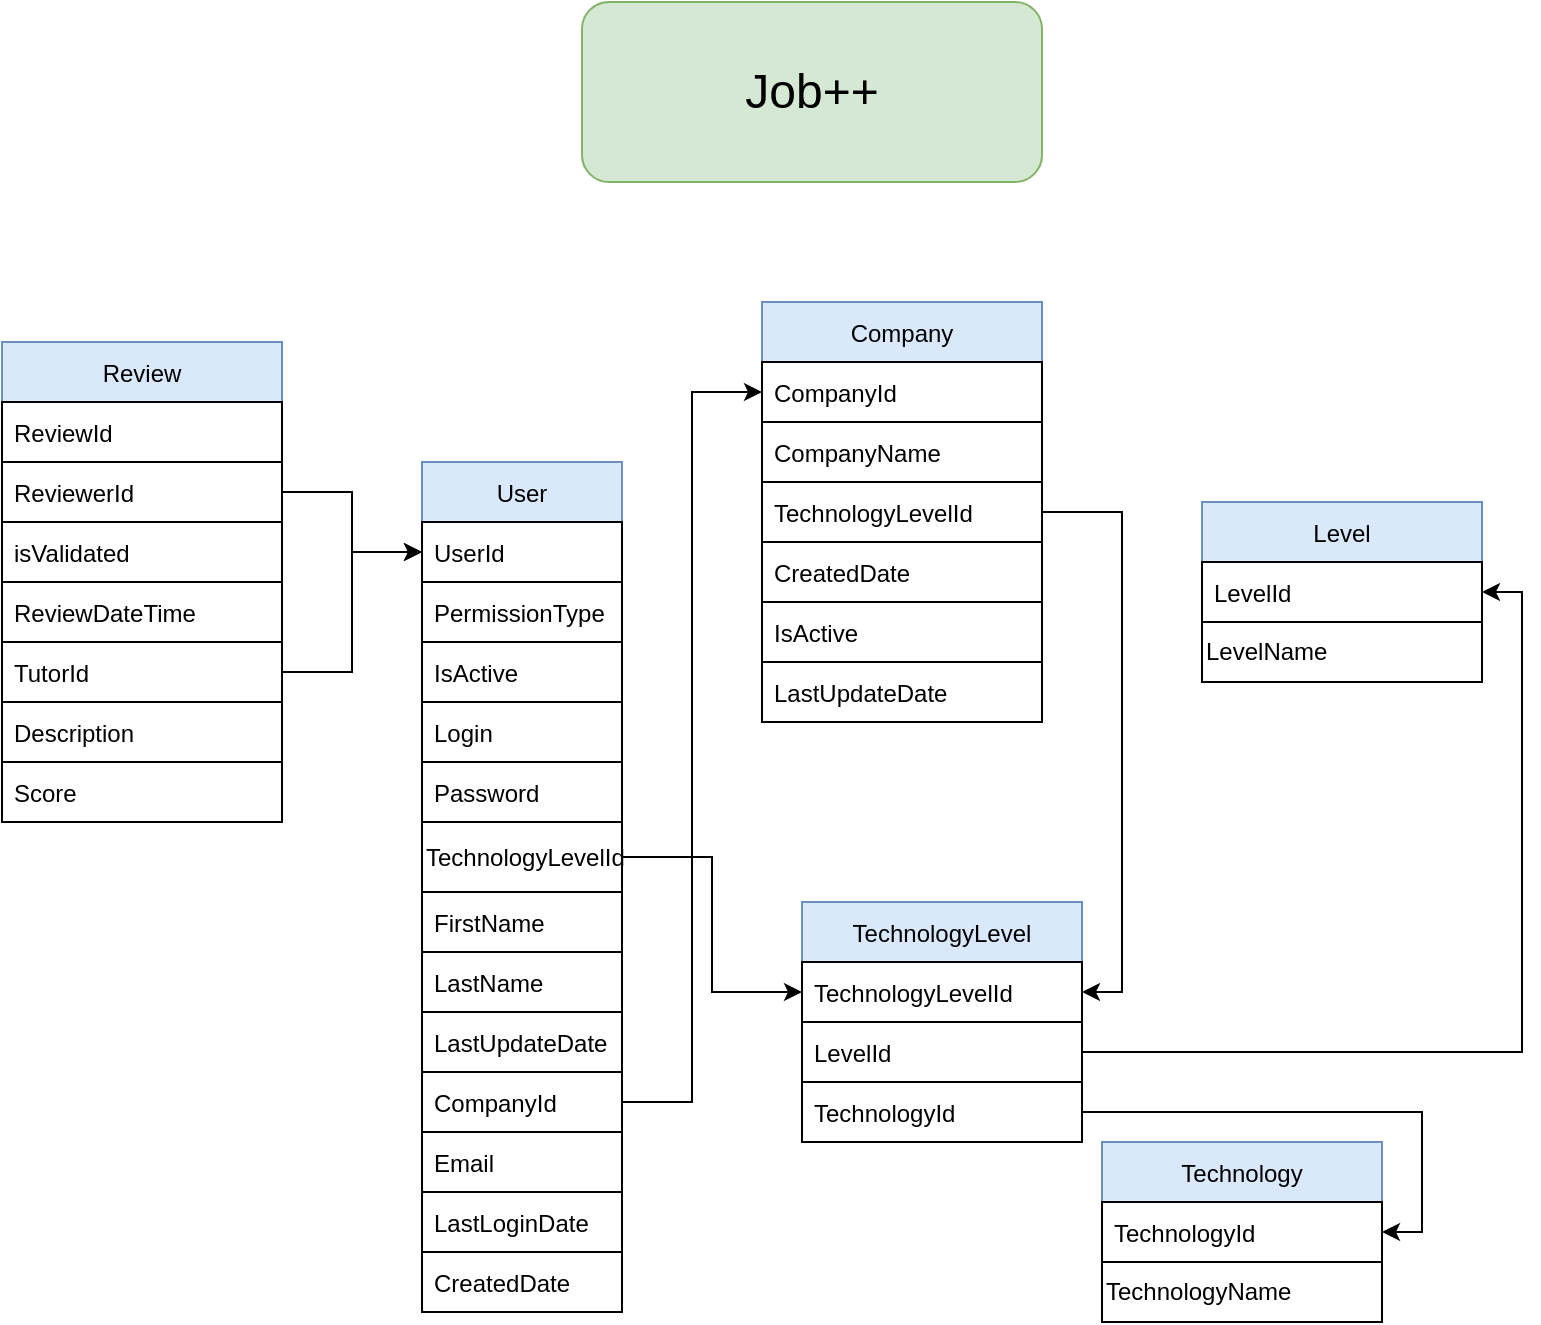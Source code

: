 <mxfile version="20.0.4" type="github">
  <diagram id="wccBdDFyRFkUmfeS-EkB" name="Page-1">
    <mxGraphModel dx="1422" dy="762" grid="1" gridSize="10" guides="1" tooltips="1" connect="1" arrows="1" fold="1" page="1" pageScale="1" pageWidth="827" pageHeight="1169" math="0" shadow="0">
      <root>
        <mxCell id="0" />
        <mxCell id="1" parent="0" />
        <mxCell id="nXmtdxjM0oqpbhqeiXkt-5" value="User" style="swimlane;fontStyle=0;childLayout=stackLayout;horizontal=1;startSize=30;horizontalStack=0;resizeParent=1;resizeParentMax=0;resizeLast=0;collapsible=1;marginBottom=0;swimlaneLine=1;fillColor=#dae8fc;strokeColor=#6c8ebf;" parent="1" vertex="1">
          <mxGeometry x="250" y="500" width="100" height="90" as="geometry" />
        </mxCell>
        <mxCell id="nXmtdxjM0oqpbhqeiXkt-6" value="UserId" style="text;strokeColor=default;fillColor=none;align=left;verticalAlign=middle;spacingLeft=4;spacingRight=4;overflow=hidden;points=[[0,0.5],[1,0.5]];portConstraint=eastwest;rotatable=0;" parent="nXmtdxjM0oqpbhqeiXkt-5" vertex="1">
          <mxGeometry y="30" width="100" height="30" as="geometry" />
        </mxCell>
        <mxCell id="nXmtdxjM0oqpbhqeiXkt-7" value="PermissionType" style="text;strokeColor=default;fillColor=none;align=left;verticalAlign=middle;spacingLeft=4;spacingRight=4;overflow=hidden;points=[[0,0.5],[1,0.5]];portConstraint=eastwest;rotatable=0;" parent="nXmtdxjM0oqpbhqeiXkt-5" vertex="1">
          <mxGeometry y="60" width="100" height="30" as="geometry" />
        </mxCell>
        <mxCell id="nXmtdxjM0oqpbhqeiXkt-9" value="Review" style="swimlane;fontStyle=0;childLayout=stackLayout;horizontal=1;startSize=30;horizontalStack=0;resizeParent=1;resizeParentMax=0;resizeLast=0;collapsible=1;marginBottom=0;fillColor=#dae8fc;strokeColor=#6c8ebf;" parent="1" vertex="1">
          <mxGeometry x="40" y="440" width="140" height="120" as="geometry" />
        </mxCell>
        <mxCell id="nXmtdxjM0oqpbhqeiXkt-10" value="ReviewId" style="text;strokeColor=default;fillColor=none;align=left;verticalAlign=middle;spacingLeft=4;spacingRight=4;overflow=hidden;points=[[0,0.5],[1,0.5]];portConstraint=eastwest;rotatable=0;" parent="nXmtdxjM0oqpbhqeiXkt-9" vertex="1">
          <mxGeometry y="30" width="140" height="30" as="geometry" />
        </mxCell>
        <mxCell id="nXmtdxjM0oqpbhqeiXkt-11" value="ReviewerId" style="text;strokeColor=default;fillColor=none;align=left;verticalAlign=middle;spacingLeft=4;spacingRight=4;overflow=hidden;points=[[0,0.5],[1,0.5]];portConstraint=eastwest;rotatable=0;" parent="nXmtdxjM0oqpbhqeiXkt-9" vertex="1">
          <mxGeometry y="60" width="140" height="30" as="geometry" />
        </mxCell>
        <mxCell id="nXmtdxjM0oqpbhqeiXkt-12" value="isValidated" style="text;strokeColor=default;fillColor=none;align=left;verticalAlign=middle;spacingLeft=4;spacingRight=4;overflow=hidden;points=[[0,0.5],[1,0.5]];portConstraint=eastwest;rotatable=0;" parent="nXmtdxjM0oqpbhqeiXkt-9" vertex="1">
          <mxGeometry y="90" width="140" height="30" as="geometry" />
        </mxCell>
        <mxCell id="nXmtdxjM0oqpbhqeiXkt-13" value="LastLoginDate" style="text;strokeColor=default;fillColor=none;align=left;verticalAlign=middle;spacingLeft=4;spacingRight=4;overflow=hidden;points=[[0,0.5],[1,0.5]];portConstraint=eastwest;rotatable=0;rounded=0;" parent="1" vertex="1">
          <mxGeometry x="250" y="865" width="100" height="30" as="geometry" />
        </mxCell>
        <mxCell id="nXmtdxjM0oqpbhqeiXkt-14" value="IsActive" style="text;strokeColor=default;fillColor=none;align=left;verticalAlign=middle;spacingLeft=4;spacingRight=4;overflow=hidden;points=[[0,0.5],[1,0.5]];portConstraint=eastwest;rotatable=0;" parent="1" vertex="1">
          <mxGeometry x="250" y="590" width="100" height="30" as="geometry" />
        </mxCell>
        <mxCell id="nXmtdxjM0oqpbhqeiXkt-18" value="ReviewDateTime" style="text;strokeColor=default;fillColor=none;align=left;verticalAlign=middle;spacingLeft=4;spacingRight=4;overflow=hidden;points=[[0,0.5],[1,0.5]];portConstraint=eastwest;rotatable=0;" parent="1" vertex="1">
          <mxGeometry x="40" y="560" width="140" height="30" as="geometry" />
        </mxCell>
        <mxCell id="nXmtdxjM0oqpbhqeiXkt-19" value="Description" style="text;strokeColor=default;fillColor=none;align=left;verticalAlign=middle;spacingLeft=4;spacingRight=4;overflow=hidden;points=[[0,0.5],[1,0.5]];portConstraint=eastwest;rotatable=0;" parent="1" vertex="1">
          <mxGeometry x="40" y="620" width="140" height="30" as="geometry" />
        </mxCell>
        <mxCell id="nXmtdxjM0oqpbhqeiXkt-20" style="edgeStyle=orthogonalEdgeStyle;rounded=0;orthogonalLoop=1;jettySize=auto;html=1;exitX=1;exitY=0.5;exitDx=0;exitDy=0;entryX=0;entryY=0.5;entryDx=0;entryDy=0;" parent="1" source="nXmtdxjM0oqpbhqeiXkt-21" target="nXmtdxjM0oqpbhqeiXkt-6" edge="1">
          <mxGeometry relative="1" as="geometry" />
        </mxCell>
        <mxCell id="nXmtdxjM0oqpbhqeiXkt-21" value="TutorId" style="text;strokeColor=default;fillColor=none;align=left;verticalAlign=middle;spacingLeft=4;spacingRight=4;overflow=hidden;points=[[0,0.5],[1,0.5]];portConstraint=eastwest;rotatable=0;" parent="1" vertex="1">
          <mxGeometry x="40" y="590" width="140" height="30" as="geometry" />
        </mxCell>
        <mxCell id="nXmtdxjM0oqpbhqeiXkt-22" value="Login" style="text;strokeColor=default;fillColor=none;align=left;verticalAlign=middle;spacingLeft=4;spacingRight=4;overflow=hidden;points=[[0,0.5],[1,0.5]];portConstraint=eastwest;rotatable=0;" parent="1" vertex="1">
          <mxGeometry x="250" y="620" width="100" height="30" as="geometry" />
        </mxCell>
        <mxCell id="nXmtdxjM0oqpbhqeiXkt-23" value="Password" style="text;strokeColor=default;fillColor=none;align=left;verticalAlign=middle;spacingLeft=4;spacingRight=4;overflow=hidden;points=[[0,0.5],[1,0.5]];portConstraint=eastwest;rotatable=0;" parent="1" vertex="1">
          <mxGeometry x="250" y="650" width="100" height="30" as="geometry" />
        </mxCell>
        <mxCell id="nXmtdxjM0oqpbhqeiXkt-24" value="&lt;font style=&quot;font-size: 24px;&quot;&gt;Job++&lt;/font&gt;" style="rounded=1;whiteSpace=wrap;html=1;strokeColor=#82b366;fillColor=#d5e8d4;" parent="1" vertex="1">
          <mxGeometry x="330" y="270" width="230" height="90" as="geometry" />
        </mxCell>
        <mxCell id="KpYlYVe4BkuqSwnm_e6h-20" style="edgeStyle=orthogonalEdgeStyle;rounded=0;orthogonalLoop=1;jettySize=auto;html=1;exitX=1;exitY=0.5;exitDx=0;exitDy=0;entryX=0;entryY=0.5;entryDx=0;entryDy=0;" parent="1" source="nXmtdxjM0oqpbhqeiXkt-27" target="KpYlYVe4BkuqSwnm_e6h-17" edge="1">
          <mxGeometry relative="1" as="geometry" />
        </mxCell>
        <mxCell id="nXmtdxjM0oqpbhqeiXkt-27" value="TechnologyLevelId" style="rounded=0;whiteSpace=wrap;html=1;fillColor=none;align=left;" parent="1" vertex="1">
          <mxGeometry x="250" y="680" width="100" height="35" as="geometry" />
        </mxCell>
        <mxCell id="KpYlYVe4BkuqSwnm_e6h-1" value="Technology" style="swimlane;fontStyle=0;childLayout=stackLayout;horizontal=1;startSize=30;horizontalStack=0;resizeParent=1;resizeParentMax=0;resizeLast=0;collapsible=1;marginBottom=0;fillColor=#dae8fc;strokeColor=#6c8ebf;" parent="1" vertex="1">
          <mxGeometry x="590" y="840" width="140" height="90" as="geometry" />
        </mxCell>
        <mxCell id="KpYlYVe4BkuqSwnm_e6h-2" value="TechnologyId" style="text;strokeColor=default;fillColor=none;align=left;verticalAlign=middle;spacingLeft=4;spacingRight=4;overflow=hidden;points=[[0,0.5],[1,0.5]];portConstraint=eastwest;rotatable=0;" parent="KpYlYVe4BkuqSwnm_e6h-1" vertex="1">
          <mxGeometry y="30" width="140" height="30" as="geometry" />
        </mxCell>
        <mxCell id="KpYlYVe4BkuqSwnm_e6h-5" value="TechnologyName" style="rounded=0;whiteSpace=wrap;html=1;align=left;" parent="KpYlYVe4BkuqSwnm_e6h-1" vertex="1">
          <mxGeometry y="60" width="140" height="30" as="geometry" />
        </mxCell>
        <mxCell id="KpYlYVe4BkuqSwnm_e6h-9" value="Level" style="swimlane;fontStyle=0;childLayout=stackLayout;horizontal=1;startSize=30;horizontalStack=0;resizeParent=1;resizeParentMax=0;resizeLast=0;collapsible=1;marginBottom=0;fillColor=#dae8fc;strokeColor=#6c8ebf;" parent="1" vertex="1">
          <mxGeometry x="640" y="520" width="140" height="90" as="geometry" />
        </mxCell>
        <mxCell id="KpYlYVe4BkuqSwnm_e6h-10" value="LevelId" style="text;strokeColor=default;fillColor=none;align=left;verticalAlign=middle;spacingLeft=4;spacingRight=4;overflow=hidden;points=[[0,0.5],[1,0.5]];portConstraint=eastwest;rotatable=0;" parent="KpYlYVe4BkuqSwnm_e6h-9" vertex="1">
          <mxGeometry y="30" width="140" height="30" as="geometry" />
        </mxCell>
        <mxCell id="KpYlYVe4BkuqSwnm_e6h-11" value="LevelName" style="rounded=0;whiteSpace=wrap;html=1;align=left;" parent="KpYlYVe4BkuqSwnm_e6h-9" vertex="1">
          <mxGeometry y="60" width="140" height="30" as="geometry" />
        </mxCell>
        <mxCell id="KpYlYVe4BkuqSwnm_e6h-16" value="TechnologyLevel" style="swimlane;fontStyle=0;childLayout=stackLayout;horizontal=1;startSize=30;horizontalStack=0;resizeParent=1;resizeParentMax=0;resizeLast=0;collapsible=1;marginBottom=0;fillColor=#dae8fc;strokeColor=#6c8ebf;" parent="1" vertex="1">
          <mxGeometry x="440" y="720" width="140" height="60" as="geometry">
            <mxRectangle x="440" y="720" width="130" height="30" as="alternateBounds" />
          </mxGeometry>
        </mxCell>
        <mxCell id="KpYlYVe4BkuqSwnm_e6h-17" value="TechnologyLevelId" style="text;strokeColor=default;fillColor=none;align=left;verticalAlign=middle;spacingLeft=4;spacingRight=4;overflow=hidden;points=[[0,0.5],[1,0.5]];portConstraint=eastwest;rotatable=0;" parent="KpYlYVe4BkuqSwnm_e6h-16" vertex="1">
          <mxGeometry y="30" width="140" height="30" as="geometry" />
        </mxCell>
        <mxCell id="KpYlYVe4BkuqSwnm_e6h-22" style="edgeStyle=orthogonalEdgeStyle;rounded=0;orthogonalLoop=1;jettySize=auto;html=1;exitX=1;exitY=0.5;exitDx=0;exitDy=0;entryX=1;entryY=0.5;entryDx=0;entryDy=0;" parent="1" source="KpYlYVe4BkuqSwnm_e6h-19" target="KpYlYVe4BkuqSwnm_e6h-10" edge="1">
          <mxGeometry relative="1" as="geometry" />
        </mxCell>
        <mxCell id="KpYlYVe4BkuqSwnm_e6h-19" value="LevelId" style="text;strokeColor=default;fillColor=none;align=left;verticalAlign=middle;spacingLeft=4;spacingRight=4;overflow=hidden;points=[[0,0.5],[1,0.5]];portConstraint=eastwest;rotatable=0;" parent="1" vertex="1">
          <mxGeometry x="440" y="780" width="140" height="30" as="geometry" />
        </mxCell>
        <mxCell id="KpYlYVe4BkuqSwnm_e6h-23" style="edgeStyle=orthogonalEdgeStyle;rounded=0;orthogonalLoop=1;jettySize=auto;html=1;exitX=1;exitY=0.5;exitDx=0;exitDy=0;entryX=1;entryY=0.5;entryDx=0;entryDy=0;" parent="1" source="KpYlYVe4BkuqSwnm_e6h-21" target="KpYlYVe4BkuqSwnm_e6h-2" edge="1">
          <mxGeometry relative="1" as="geometry" />
        </mxCell>
        <mxCell id="KpYlYVe4BkuqSwnm_e6h-21" value="TechnologyId" style="text;strokeColor=default;fillColor=none;align=left;verticalAlign=middle;spacingLeft=4;spacingRight=4;overflow=hidden;points=[[0,0.5],[1,0.5]];portConstraint=eastwest;rotatable=0;" parent="1" vertex="1">
          <mxGeometry x="440" y="810" width="140" height="30" as="geometry" />
        </mxCell>
        <mxCell id="KpYlYVe4BkuqSwnm_e6h-25" value="FirstName" style="text;strokeColor=default;fillColor=none;align=left;verticalAlign=middle;spacingLeft=4;spacingRight=4;overflow=hidden;points=[[0,0.5],[1,0.5]];portConstraint=eastwest;rotatable=0;" parent="1" vertex="1">
          <mxGeometry x="250" y="715" width="100" height="30" as="geometry" />
        </mxCell>
        <mxCell id="KpYlYVe4BkuqSwnm_e6h-26" value="LastName" style="text;strokeColor=default;fillColor=default;align=left;verticalAlign=middle;spacingLeft=4;spacingRight=4;overflow=hidden;points=[[0,0.5],[1,0.5]];portConstraint=eastwest;rotatable=0;" parent="1" vertex="1">
          <mxGeometry x="250" y="745" width="100" height="30" as="geometry" />
        </mxCell>
        <mxCell id="eUA_5a9uknNQ9FEAkx_a-1" value="Company" style="swimlane;fontStyle=0;childLayout=stackLayout;horizontal=1;startSize=30;horizontalStack=0;resizeParent=1;resizeParentMax=0;resizeLast=0;collapsible=1;marginBottom=0;fillColor=#dae8fc;strokeColor=#6c8ebf;" vertex="1" parent="1">
          <mxGeometry x="420" y="420" width="140" height="120" as="geometry" />
        </mxCell>
        <mxCell id="eUA_5a9uknNQ9FEAkx_a-2" value="CompanyId" style="text;strokeColor=default;fillColor=none;align=left;verticalAlign=middle;spacingLeft=4;spacingRight=4;overflow=hidden;points=[[0,0.5],[1,0.5]];portConstraint=eastwest;rotatable=0;" vertex="1" parent="eUA_5a9uknNQ9FEAkx_a-1">
          <mxGeometry y="30" width="140" height="30" as="geometry" />
        </mxCell>
        <mxCell id="eUA_5a9uknNQ9FEAkx_a-3" value="CompanyName" style="text;strokeColor=default;fillColor=none;align=left;verticalAlign=middle;spacingLeft=4;spacingRight=4;overflow=hidden;points=[[0,0.5],[1,0.5]];portConstraint=eastwest;rotatable=0;" vertex="1" parent="eUA_5a9uknNQ9FEAkx_a-1">
          <mxGeometry y="60" width="140" height="30" as="geometry" />
        </mxCell>
        <mxCell id="eUA_5a9uknNQ9FEAkx_a-4" value="TechnologyLevelId" style="text;strokeColor=default;fillColor=none;align=left;verticalAlign=middle;spacingLeft=4;spacingRight=4;overflow=hidden;points=[[0,0.5],[1,0.5]];portConstraint=eastwest;rotatable=0;" vertex="1" parent="eUA_5a9uknNQ9FEAkx_a-1">
          <mxGeometry y="90" width="140" height="30" as="geometry" />
        </mxCell>
        <mxCell id="eUA_5a9uknNQ9FEAkx_a-8" value="LastUpdateDate" style="text;strokeColor=default;fillColor=none;align=left;verticalAlign=middle;spacingLeft=4;spacingRight=4;overflow=hidden;points=[[0,0.5],[1,0.5]];portConstraint=eastwest;rotatable=0;rounded=0;" vertex="1" parent="1">
          <mxGeometry x="250" y="775" width="100" height="30" as="geometry" />
        </mxCell>
        <mxCell id="eUA_5a9uknNQ9FEAkx_a-10" style="edgeStyle=orthogonalEdgeStyle;rounded=0;orthogonalLoop=1;jettySize=auto;html=1;exitX=1;exitY=0.5;exitDx=0;exitDy=0;entryX=0;entryY=0.5;entryDx=0;entryDy=0;" edge="1" parent="1" source="eUA_5a9uknNQ9FEAkx_a-9" target="eUA_5a9uknNQ9FEAkx_a-2">
          <mxGeometry relative="1" as="geometry" />
        </mxCell>
        <mxCell id="eUA_5a9uknNQ9FEAkx_a-9" value="CompanyId" style="text;strokeColor=default;fillColor=none;align=left;verticalAlign=middle;spacingLeft=4;spacingRight=4;overflow=hidden;points=[[0,0.5],[1,0.5]];portConstraint=eastwest;rotatable=0;rounded=0;" vertex="1" parent="1">
          <mxGeometry x="250" y="805" width="100" height="30" as="geometry" />
        </mxCell>
        <mxCell id="eUA_5a9uknNQ9FEAkx_a-12" style="edgeStyle=orthogonalEdgeStyle;rounded=0;orthogonalLoop=1;jettySize=auto;html=1;exitX=1;exitY=0.5;exitDx=0;exitDy=0;entryX=1;entryY=0.5;entryDx=0;entryDy=0;" edge="1" parent="1" source="eUA_5a9uknNQ9FEAkx_a-4" target="KpYlYVe4BkuqSwnm_e6h-17">
          <mxGeometry relative="1" as="geometry" />
        </mxCell>
        <mxCell id="eUA_5a9uknNQ9FEAkx_a-13" value="CreatedDate" style="text;strokeColor=default;fillColor=none;align=left;verticalAlign=middle;spacingLeft=4;spacingRight=4;overflow=hidden;points=[[0,0.5],[1,0.5]];portConstraint=eastwest;rotatable=0;" vertex="1" parent="1">
          <mxGeometry x="420" y="540" width="140" height="30" as="geometry" />
        </mxCell>
        <mxCell id="eUA_5a9uknNQ9FEAkx_a-14" value="Email" style="text;strokeColor=default;fillColor=none;align=left;verticalAlign=middle;spacingLeft=4;spacingRight=4;overflow=hidden;points=[[0,0.5],[1,0.5]];portConstraint=eastwest;rotatable=0;rounded=0;" vertex="1" parent="1">
          <mxGeometry x="250" y="835" width="100" height="30" as="geometry" />
        </mxCell>
        <mxCell id="eUA_5a9uknNQ9FEAkx_a-15" style="edgeStyle=orthogonalEdgeStyle;rounded=0;orthogonalLoop=1;jettySize=auto;html=1;exitX=1;exitY=0.5;exitDx=0;exitDy=0;entryX=0;entryY=0.5;entryDx=0;entryDy=0;fontSize=24;" edge="1" parent="1" source="nXmtdxjM0oqpbhqeiXkt-11" target="nXmtdxjM0oqpbhqeiXkt-6">
          <mxGeometry relative="1" as="geometry" />
        </mxCell>
        <mxCell id="eUA_5a9uknNQ9FEAkx_a-17" value="IsActive" style="text;strokeColor=default;fillColor=none;align=left;verticalAlign=middle;spacingLeft=4;spacingRight=4;overflow=hidden;points=[[0,0.5],[1,0.5]];portConstraint=eastwest;rotatable=0;" vertex="1" parent="1">
          <mxGeometry x="420" y="570" width="140" height="30" as="geometry" />
        </mxCell>
        <mxCell id="eUA_5a9uknNQ9FEAkx_a-18" value="LastUpdateDate" style="text;strokeColor=default;fillColor=none;align=left;verticalAlign=middle;spacingLeft=4;spacingRight=4;overflow=hidden;points=[[0,0.5],[1,0.5]];portConstraint=eastwest;rotatable=0;rounded=0;" vertex="1" parent="1">
          <mxGeometry x="420" y="600" width="140" height="30" as="geometry" />
        </mxCell>
        <mxCell id="nXmtdxjM0oqpbhqeiXkt-8" value="CreatedDate" style="text;strokeColor=default;fillColor=none;align=left;verticalAlign=middle;spacingLeft=4;spacingRight=4;overflow=hidden;points=[[0,0.5],[1,0.5]];portConstraint=eastwest;rotatable=0;" parent="1" vertex="1">
          <mxGeometry x="250" y="895" width="100" height="30" as="geometry" />
        </mxCell>
        <mxCell id="eUA_5a9uknNQ9FEAkx_a-19" value="Score" style="text;strokeColor=default;fillColor=none;align=left;verticalAlign=middle;spacingLeft=4;spacingRight=4;overflow=hidden;points=[[0,0.5],[1,0.5]];portConstraint=eastwest;rotatable=0;" vertex="1" parent="1">
          <mxGeometry x="40" y="650" width="140" height="30" as="geometry" />
        </mxCell>
      </root>
    </mxGraphModel>
  </diagram>
</mxfile>
